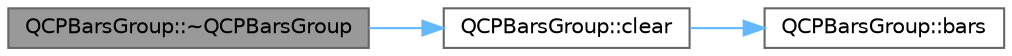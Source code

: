 digraph "QCPBarsGroup::~QCPBarsGroup"
{
 // LATEX_PDF_SIZE
  bgcolor="transparent";
  edge [fontname=Helvetica,fontsize=10,labelfontname=Helvetica,labelfontsize=10];
  node [fontname=Helvetica,fontsize=10,shape=box,height=0.2,width=0.4];
  rankdir="LR";
  Node1 [label="QCPBarsGroup::~QCPBarsGroup",height=0.2,width=0.4,color="gray40", fillcolor="grey60", style="filled", fontcolor="black",tooltip=" "];
  Node1 -> Node2 [color="steelblue1",style="solid"];
  Node2 [label="QCPBarsGroup::clear",height=0.2,width=0.4,color="grey40", fillcolor="white", style="filled",URL="$class_q_c_p_bars_group.html#a3ddf23928c6cd89530bd34ab7ba7b177",tooltip=" "];
  Node2 -> Node3 [color="steelblue1",style="solid"];
  Node3 [label="QCPBarsGroup::bars",height=0.2,width=0.4,color="grey40", fillcolor="white", style="filled",URL="$class_q_c_p_bars_group.html#a6e4f4e86abbec6a9342f204ef82abef8",tooltip=" "];
}
